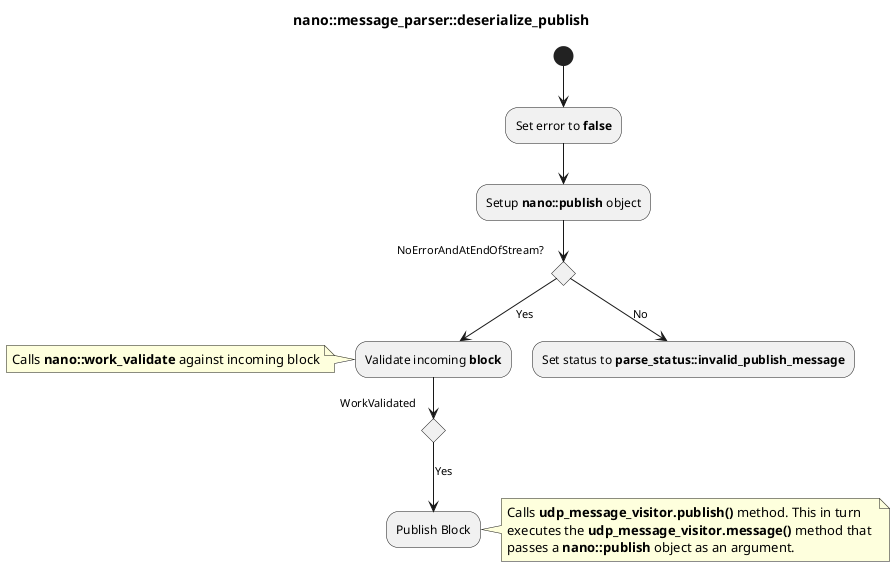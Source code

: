 @startuml

title nano::message_parser::deserialize_publish

(*)--> Set error to **false**
--> Setup **nano::publish** object
if NoErrorAndAtEndOfStream?
-->[Yes] Validate incoming **block**

note left
Calls **nano::work_validate** against incoming block
end note
 if WorkValidated
 
 -->[Yes] Publish Block
 note right
 Calls **udp_message_visitor.publish()** method. This in turn
 executes the **udp_message_visitor.message()** method that 
 passes a **nano::publish** object as an argument.
 end note
 end if
else
-->[No] Set status to **parse_status::invalid_publish_message**
end if
@enduml
